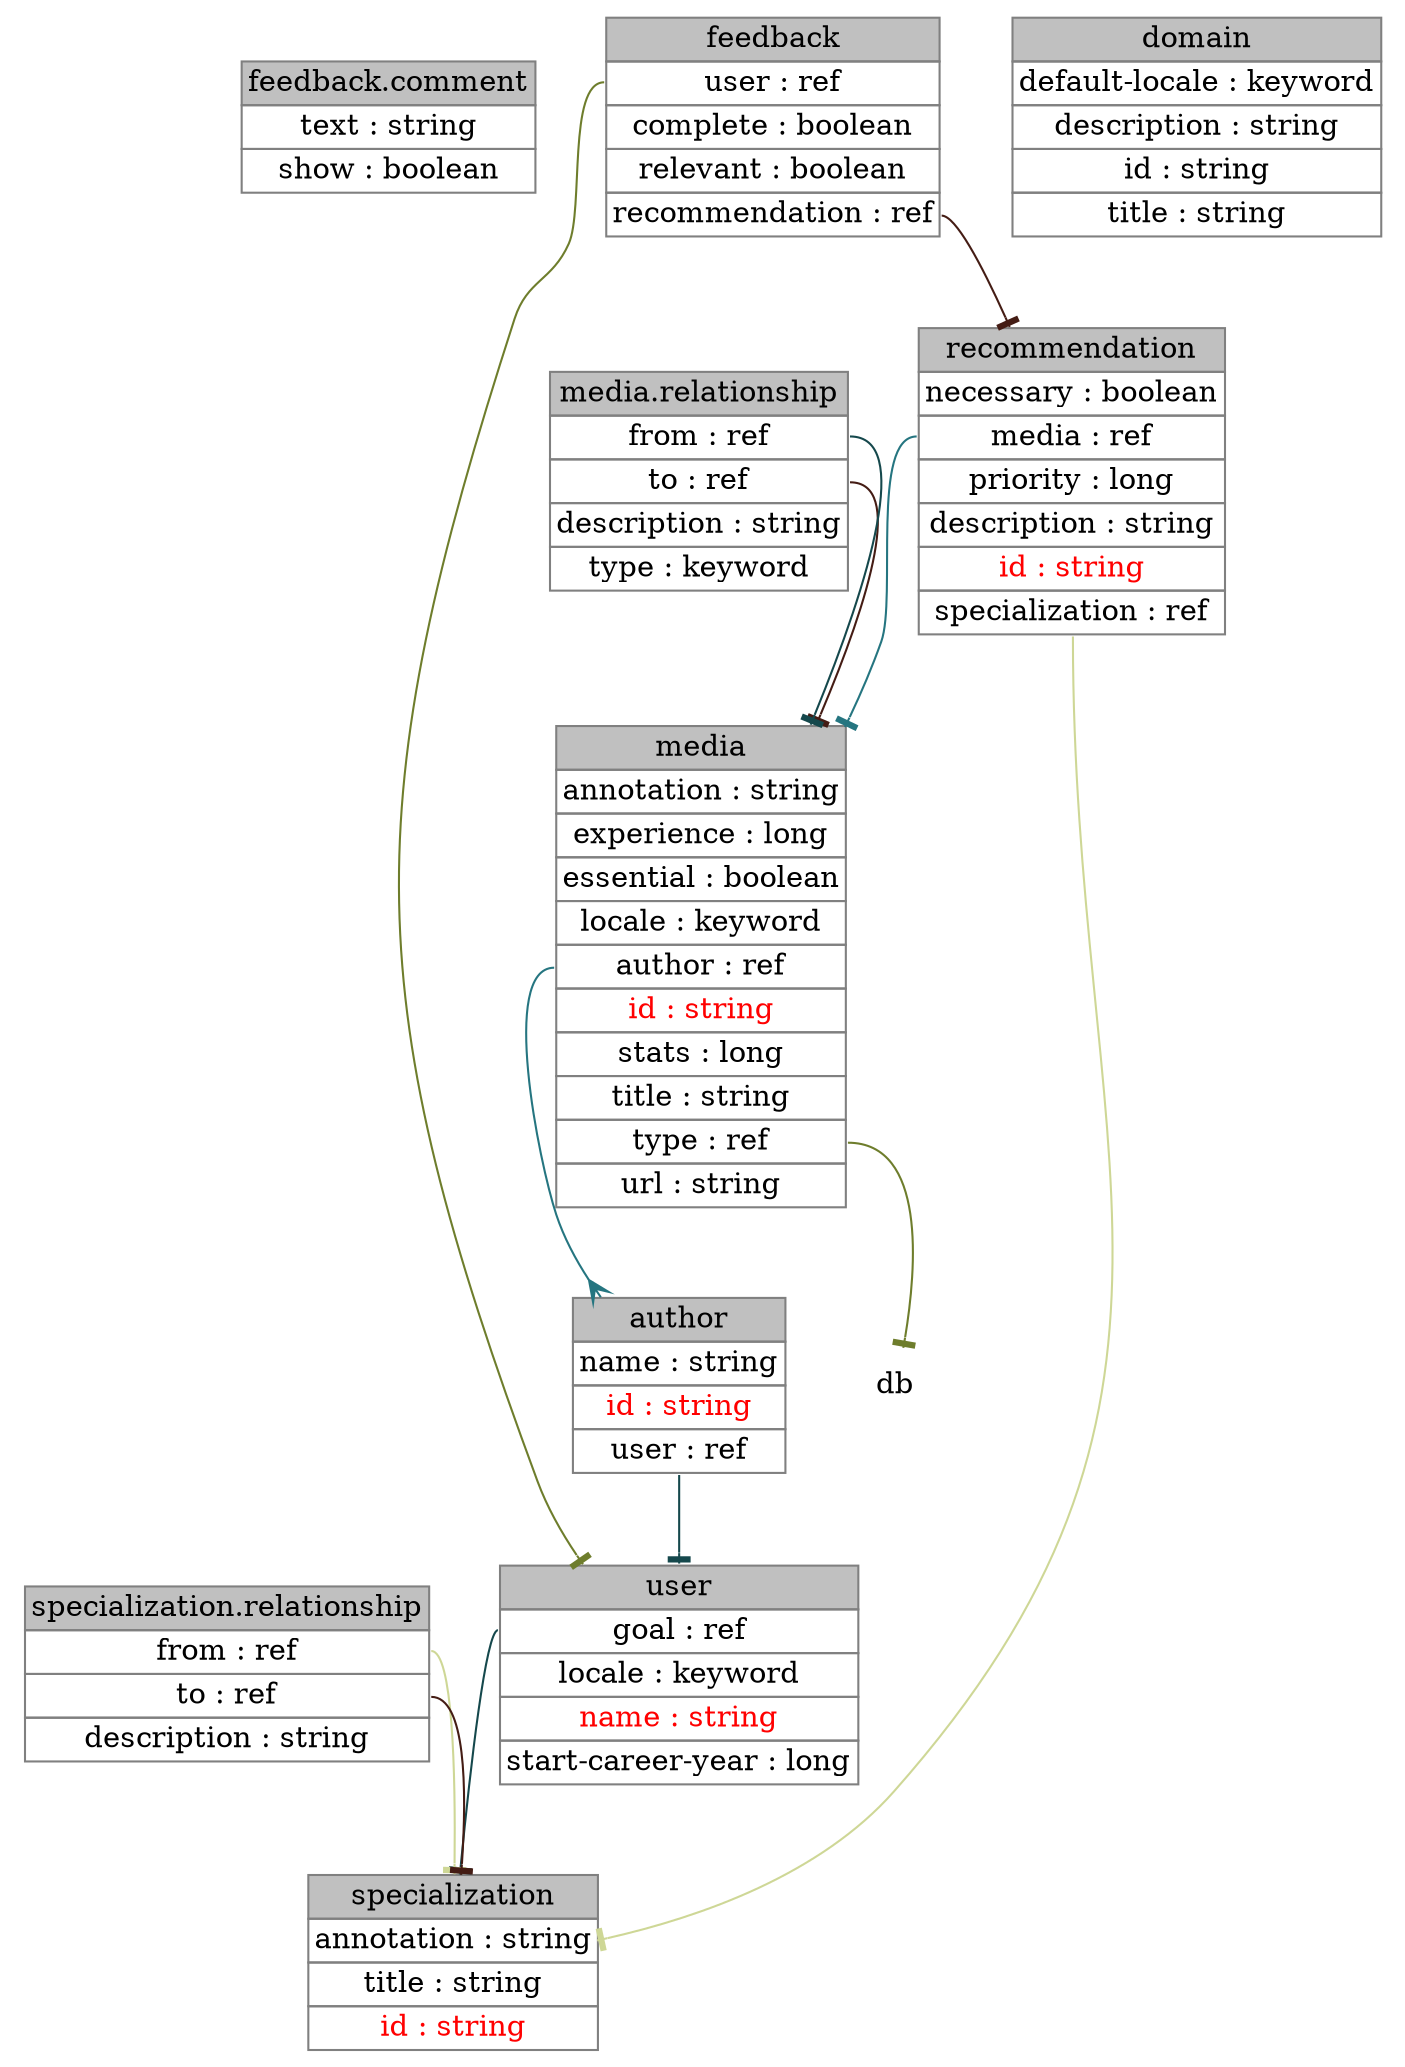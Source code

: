 digraph {
node [shape=plaintext];
"feedback.comment" [label=<<table border="0" cellborder="1" cellspacing="0" color="#808080" port="feedback.comment"><tr><td bgcolor="gray">feedback.comment</td></tr><tr><td>text : string</td></tr><tr><td>show : boolean</td></tr></table>>];
media [label=<<table border="0" cellborder="1" cellspacing="0" color="#808080" port="media"><tr><td bgcolor="gray">media</td></tr><tr><td>annotation : string</td></tr><tr><td>experience : long</td></tr><tr><td>essential : boolean</td></tr><tr><td>locale : keyword</td></tr><tr><td port="author">author : ref</td></tr><tr><td><font color="red">id : string</font></td></tr><tr><td>stats : long</td></tr><tr><td>title : string</td></tr><tr><td port="type">type : ref</td></tr><tr><td>url : string</td></tr></table>>];
specialization [label=<<table border="0" cellborder="1" cellspacing="0" color="#808080" port="specialization"><tr><td bgcolor="gray">specialization</td></tr><tr><td>annotation : string</td></tr><tr><td>title : string</td></tr><tr><td><font color="red">id : string</font></td></tr></table>>];
author [label=<<table border="0" cellborder="1" cellspacing="0" color="#808080" port="author"><tr><td bgcolor="gray">author</td></tr><tr><td>name : string</td></tr><tr><td><font color="red">id : string</font></td></tr><tr><td port="user">user : ref</td></tr></table>>];
user [label=<<table border="0" cellborder="1" cellspacing="0" color="#808080" port="user"><tr><td bgcolor="gray">user</td></tr><tr><td port="goal">goal : ref</td></tr><tr><td>locale : keyword</td></tr><tr><td><font color="red">name : string</font></td></tr><tr><td>start-career-year : long</td></tr></table>>];
"specialization.relationship" [label=<<table border="0" cellborder="1" cellspacing="0" color="#808080" port="specialization.relationship"><tr><td bgcolor="gray">specialization.relationship</td></tr><tr><td port="from">from : ref</td></tr><tr><td port="to">to : ref</td></tr><tr><td>description : string</td></tr></table>>];
feedback [label=<<table border="0" cellborder="1" cellspacing="0" color="#808080" port="feedback"><tr><td bgcolor="gray">feedback</td></tr><tr><td port="user">user : ref</td></tr><tr><td>complete : boolean</td></tr><tr><td>relevant : boolean</td></tr><tr><td port="recommendation">recommendation : ref</td></tr></table>>];
recommendation [label=<<table border="0" cellborder="1" cellspacing="0" color="#808080" port="recommendation"><tr><td bgcolor="gray">recommendation</td></tr><tr><td>necessary : boolean</td></tr><tr><td port="media">media : ref</td></tr><tr><td>priority : long</td></tr><tr><td>description : string</td></tr><tr><td><font color="red">id : string</font></td></tr><tr><td port="specialization">specialization : ref</td></tr></table>>];
domain [label=<<table border="0" cellborder="1" cellspacing="0" color="#808080" port="domain"><tr><td bgcolor="gray">domain</td></tr><tr><td>default-locale : keyword</td></tr><tr><td>description : string</td></tr><tr><td>id : string</td></tr><tr><td>title : string</td></tr></table>>];
"media.relationship" [label=<<table border="0" cellborder="1" cellspacing="0" color="#808080" port="media.relationship"><tr><td bgcolor="gray">media.relationship</td></tr><tr><td port="from">from : ref</td></tr><tr><td port="to">to : ref</td></tr><tr><td>description : string</td></tr><tr><td>type : keyword</td></tr></table>>];
feedback:recommendation -> recommendation:recommendation [color="#441C14",arrowhead=tee];
author:user -> user:user [color="#15484C",arrowhead=tee];
media:author -> author:author [color="#257580",arrowhead=crow];
feedback:user -> user:user [color="#6E7D2C",arrowhead=tee];
recommendation:specialization -> specialization:specialization [color="#CED796",arrowhead=tee];
"media.relationship":to -> media:media [color="#441C14",arrowhead=tee];
user:goal -> specialization:specialization [color="#15484C",arrowhead=tee];
recommendation:media -> media:media [color="#257580",arrowhead=tee];
media:type -> db:db [color="#6E7D2C",arrowhead=tee];
"specialization.relationship":from -> specialization:specialization [color="#CED796",arrowhead=tee];
"specialization.relationship":to -> specialization:specialization [color="#441C14",arrowhead=tee];
"media.relationship":from -> media:media [color="#15484C",arrowhead=tee];
} 